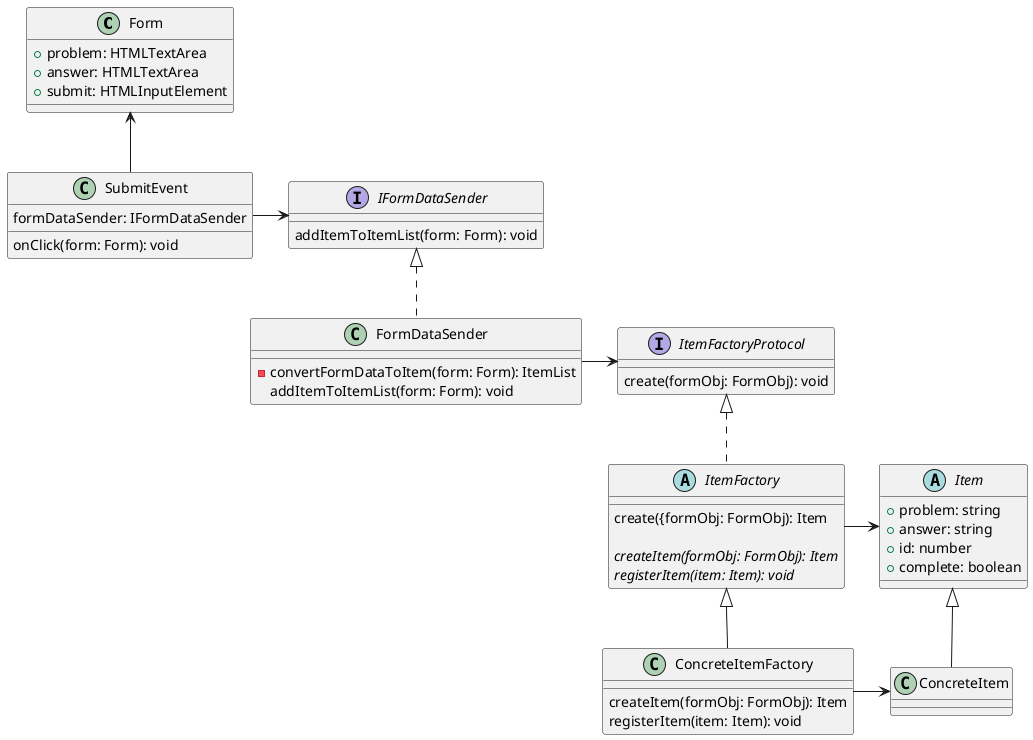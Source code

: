 @startuml SendFormDataToItemList
class Form{
    + problem: HTMLTextArea
    + answer: HTMLTextArea
    + submit: HTMLInputElement
}

abstract class Item{
    + problem: string
    + answer: string
    + id: number
    + complete: boolean
}

interface ItemFactoryProtocol{
    create(formObj: FormObj): void
}

class ConcreteItem extends Item{}

abstract class ItemFactory{
    create({formObj: FormObj): Item

    {abstract} createItem(formObj: FormObj): Item
    {abstract} registerItem(item: Item): void
}

class ConcreteItemFactory extends ItemFactory{
    createItem(formObj: FormObj): Item
    registerItem(item: Item): void
}


class SubmitEvent{
    formDataSender: IFormDataSender
    onClick(form: Form): void
}


interface IFormDataSender{
    addItemToItemList(form: Form): void
}

class FormDataSender{
    - convertFormDataToItem(form: Form): ItemList
    addItemToItemList(form: Form): void
}

Form <-- SubmitEvent
SubmitEvent -> IFormDataSender
IFormDataSender <|-. FormDataSender
ItemFactory -> Item
ConcreteItemFactory -> ConcreteItem
FormDataSender -> ItemFactoryProtocol
ItemFactoryProtocol <|.- ItemFactory

@enduml
